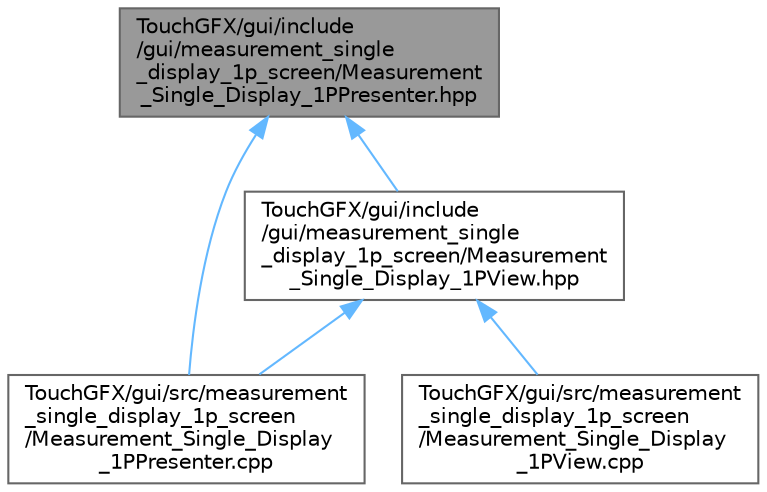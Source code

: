 digraph "TouchGFX/gui/include/gui/measurement_single_display_1p_screen/Measurement_Single_Display_1PPresenter.hpp"
{
 // LATEX_PDF_SIZE
  bgcolor="transparent";
  edge [fontname=Helvetica,fontsize=10,labelfontname=Helvetica,labelfontsize=10];
  node [fontname=Helvetica,fontsize=10,shape=box,height=0.2,width=0.4];
  Node1 [id="Node000001",label="TouchGFX/gui/include\l/gui/measurement_single\l_display_1p_screen/Measurement\l_Single_Display_1PPresenter.hpp",height=0.2,width=0.4,color="gray40", fillcolor="grey60", style="filled", fontcolor="black",tooltip=" "];
  Node1 -> Node2 [id="edge1_Node000001_Node000002",dir="back",color="steelblue1",style="solid",tooltip=" "];
  Node2 [id="Node000002",label="TouchGFX/gui/include\l/gui/measurement_single\l_display_1p_screen/Measurement\l_Single_Display_1PView.hpp",height=0.2,width=0.4,color="grey40", fillcolor="white", style="filled",URL="$_measurement___single___display__1_p_view_8hpp.html",tooltip=" "];
  Node2 -> Node3 [id="edge2_Node000002_Node000003",dir="back",color="steelblue1",style="solid",tooltip=" "];
  Node3 [id="Node000003",label="TouchGFX/gui/src/measurement\l_single_display_1p_screen\l/Measurement_Single_Display\l_1PPresenter.cpp",height=0.2,width=0.4,color="grey40", fillcolor="white", style="filled",URL="$_measurement___single___display__1_p_presenter_8cpp.html",tooltip=" "];
  Node2 -> Node4 [id="edge3_Node000002_Node000004",dir="back",color="steelblue1",style="solid",tooltip=" "];
  Node4 [id="Node000004",label="TouchGFX/gui/src/measurement\l_single_display_1p_screen\l/Measurement_Single_Display\l_1PView.cpp",height=0.2,width=0.4,color="grey40", fillcolor="white", style="filled",URL="$_measurement___single___display__1_p_view_8cpp.html",tooltip=" "];
  Node1 -> Node3 [id="edge4_Node000001_Node000003",dir="back",color="steelblue1",style="solid",tooltip=" "];
}
